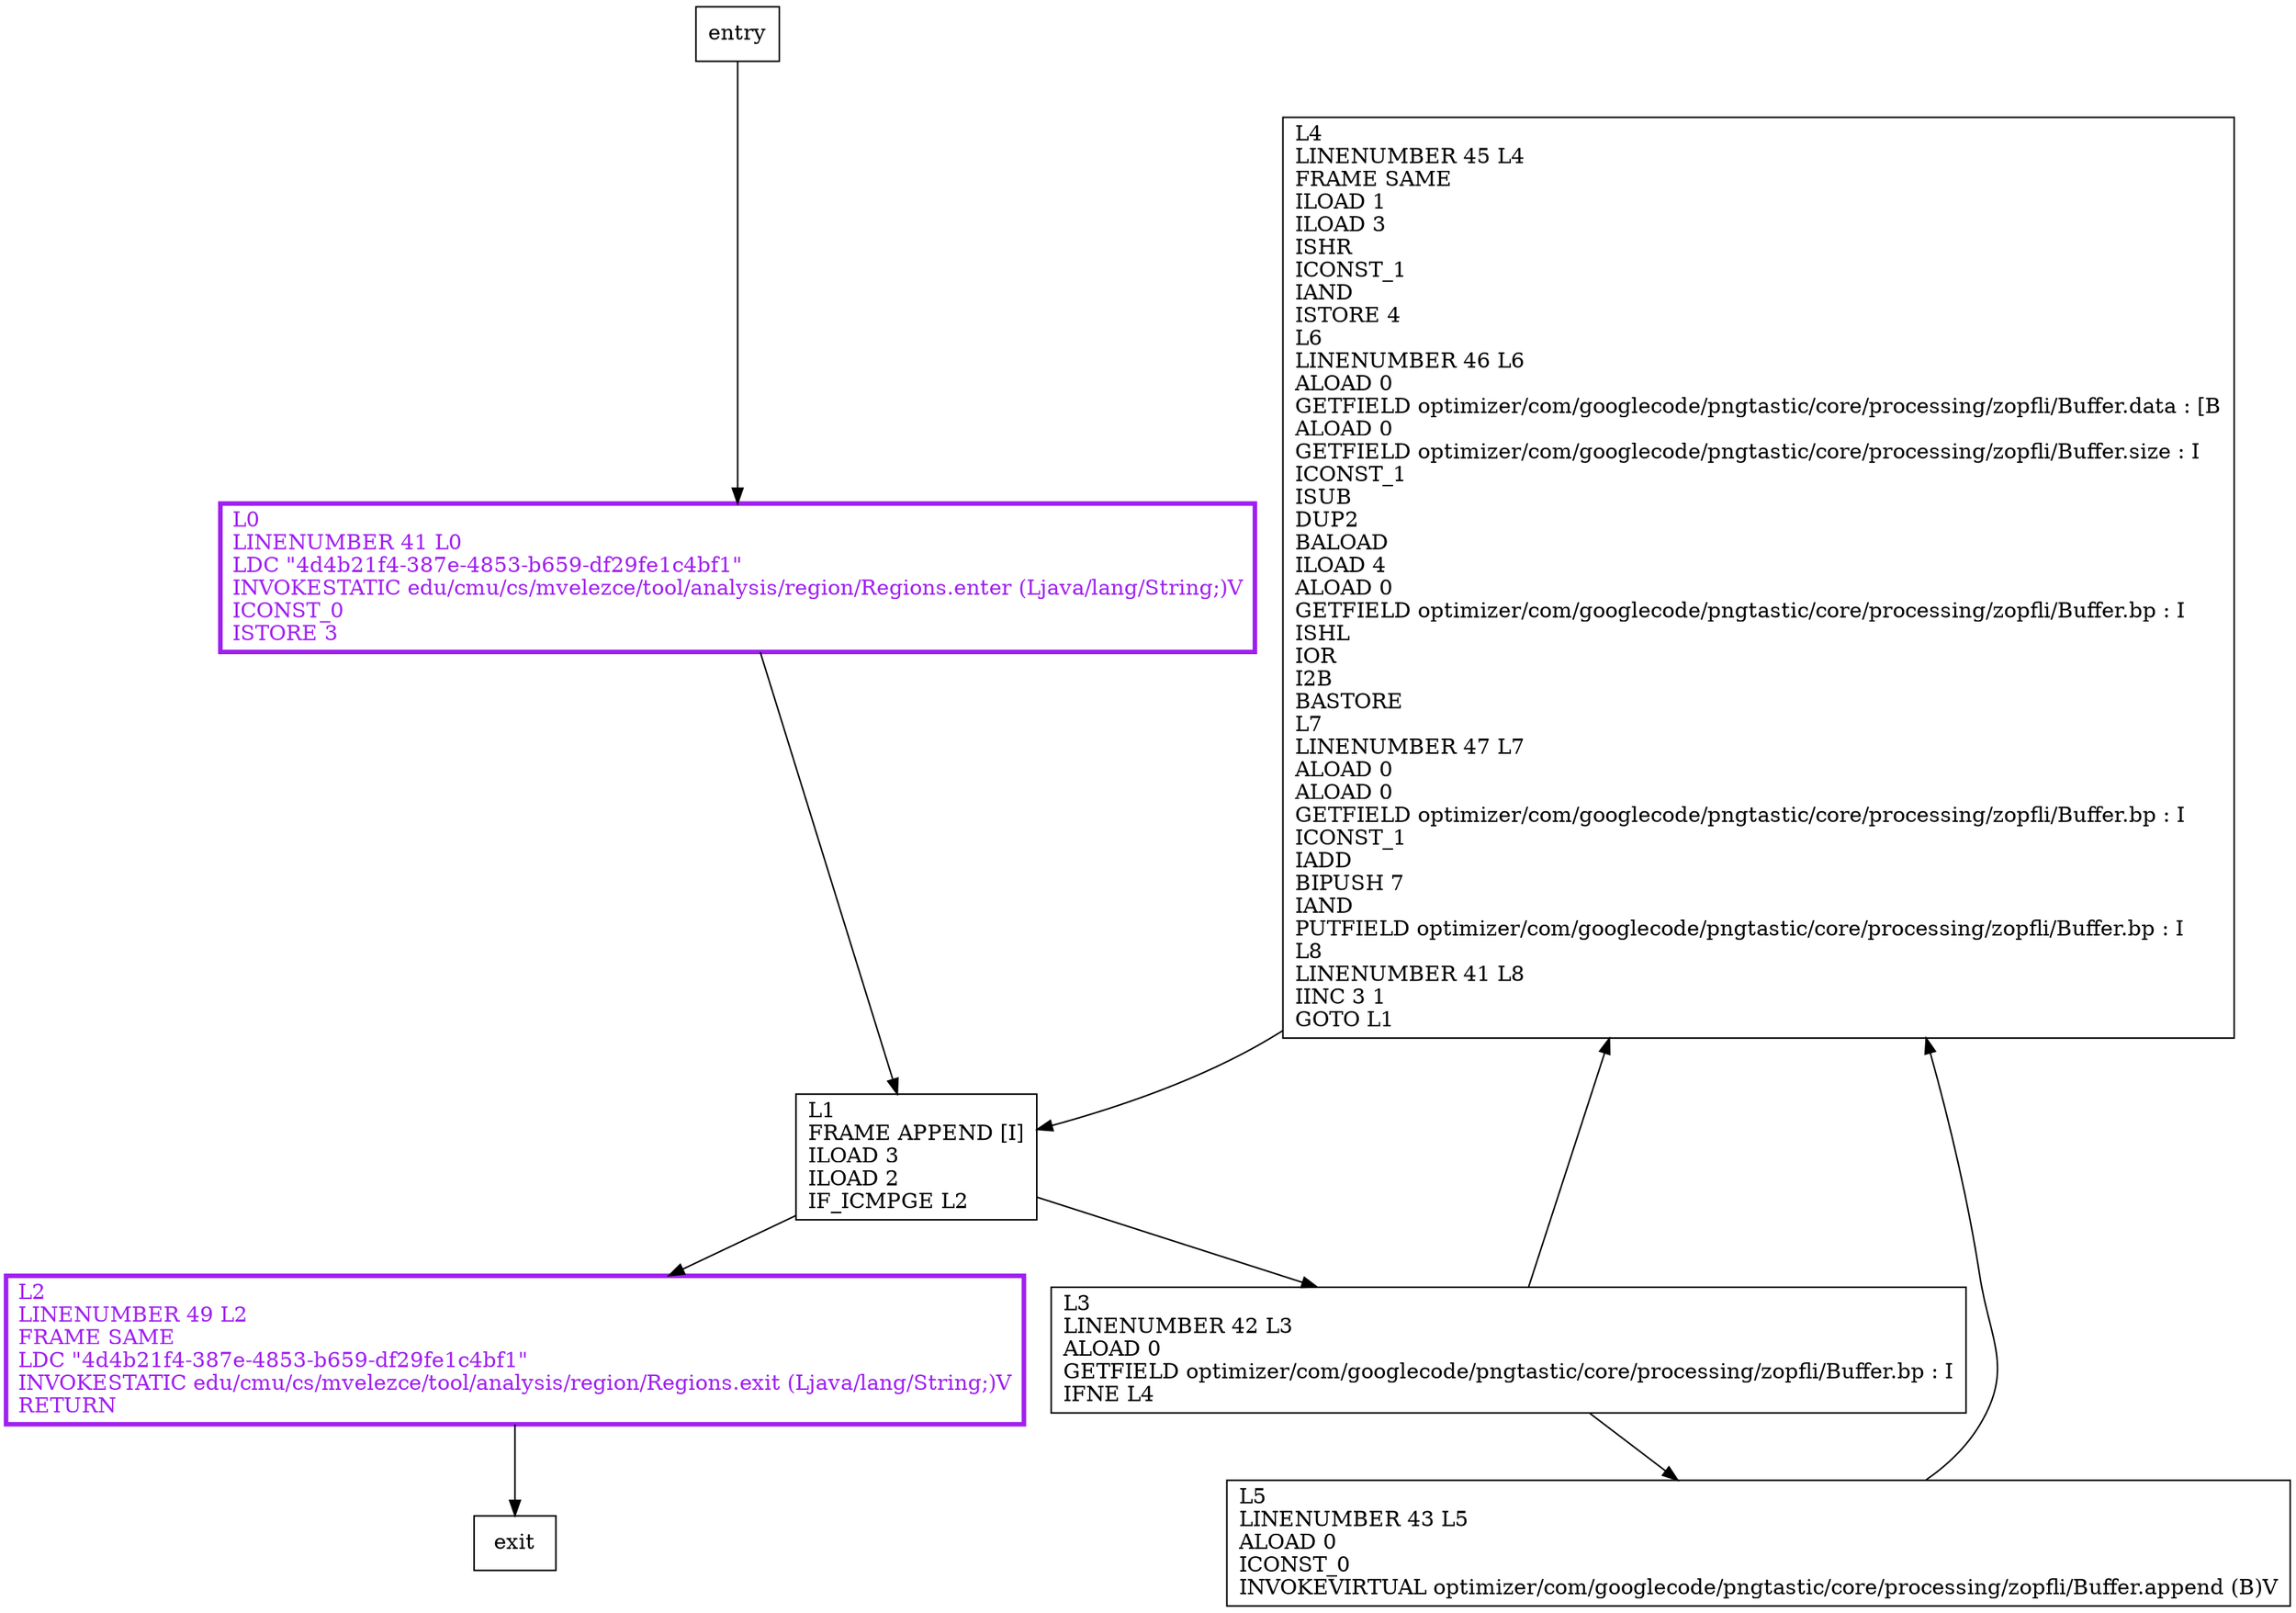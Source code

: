 digraph addBits {
node [shape=record];
2070933058 [label="L4\lLINENUMBER 45 L4\lFRAME SAME\lILOAD 1\lILOAD 3\lISHR\lICONST_1\lIAND\lISTORE 4\lL6\lLINENUMBER 46 L6\lALOAD 0\lGETFIELD optimizer/com/googlecode/pngtastic/core/processing/zopfli/Buffer.data : [B\lALOAD 0\lGETFIELD optimizer/com/googlecode/pngtastic/core/processing/zopfli/Buffer.size : I\lICONST_1\lISUB\lDUP2\lBALOAD\lILOAD 4\lALOAD 0\lGETFIELD optimizer/com/googlecode/pngtastic/core/processing/zopfli/Buffer.bp : I\lISHL\lIOR\lI2B\lBASTORE\lL7\lLINENUMBER 47 L7\lALOAD 0\lALOAD 0\lGETFIELD optimizer/com/googlecode/pngtastic/core/processing/zopfli/Buffer.bp : I\lICONST_1\lIADD\lBIPUSH 7\lIAND\lPUTFIELD optimizer/com/googlecode/pngtastic/core/processing/zopfli/Buffer.bp : I\lL8\lLINENUMBER 41 L8\lIINC 3 1\lGOTO L1\l"];
486108916 [label="L5\lLINENUMBER 43 L5\lALOAD 0\lICONST_0\lINVOKEVIRTUAL optimizer/com/googlecode/pngtastic/core/processing/zopfli/Buffer.append (B)V\l"];
1698711093 [label="L0\lLINENUMBER 41 L0\lLDC \"4d4b21f4-387e-4853-b659-df29fe1c4bf1\"\lINVOKESTATIC edu/cmu/cs/mvelezce/tool/analysis/region/Regions.enter (Ljava/lang/String;)V\lICONST_0\lISTORE 3\l"];
124781985 [label="L1\lFRAME APPEND [I]\lILOAD 3\lILOAD 2\lIF_ICMPGE L2\l"];
617085616 [label="L2\lLINENUMBER 49 L2\lFRAME SAME\lLDC \"4d4b21f4-387e-4853-b659-df29fe1c4bf1\"\lINVOKESTATIC edu/cmu/cs/mvelezce/tool/analysis/region/Regions.exit (Ljava/lang/String;)V\lRETURN\l"];
265018303 [label="L3\lLINENUMBER 42 L3\lALOAD 0\lGETFIELD optimizer/com/googlecode/pngtastic/core/processing/zopfli/Buffer.bp : I\lIFNE L4\l"];
entry;
exit;
entry -> 1698711093;
2070933058 -> 124781985;
486108916 -> 2070933058;
1698711093 -> 124781985;
124781985 -> 617085616;
124781985 -> 265018303;
617085616 -> exit;
265018303 -> 2070933058;
265018303 -> 486108916;
1698711093[fontcolor="purple", penwidth=3, color="purple"];
617085616[fontcolor="purple", penwidth=3, color="purple"];
}
